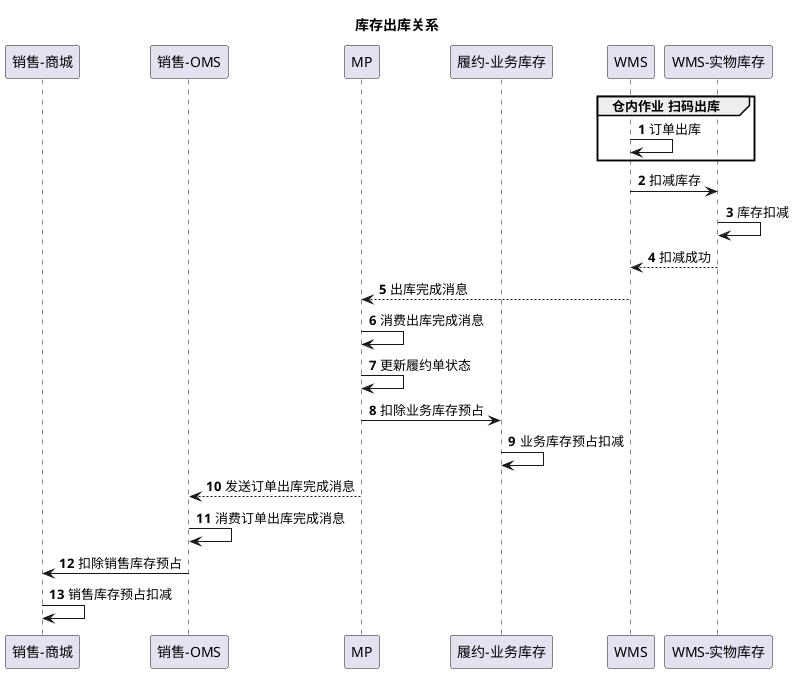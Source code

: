 @startuml
title: 库存出库关系
'!theme sandstone
scale 1
autonumber
participant "销售-商城" as M order 1
participant "销售-OMS" as OMS order 2
participant "MP" as MP order 3
participant "履约-业务库存" as SS order 5
participant "WMS" as WO order 5
participant "WMS-实物库存" as WS order 6
group 仓内作业 扫码出库

WO->WO:订单出库
end
WO->WS:扣减库存
WS->WS:库存扣减
WS-->WO:扣减成功
WO-->MP:出库完成消息
MP->MP:消费出库完成消息
MP->MP:更新履约单状态
MP->SS:扣除业务库存预占
SS->SS:业务库存预占扣减
MP-->OMS:发送订单出库完成消息
OMS->OMS:消费订单出库完成消息
OMS->M:扣除销售库存预占
M->M:销售库存预占扣减







@enduml